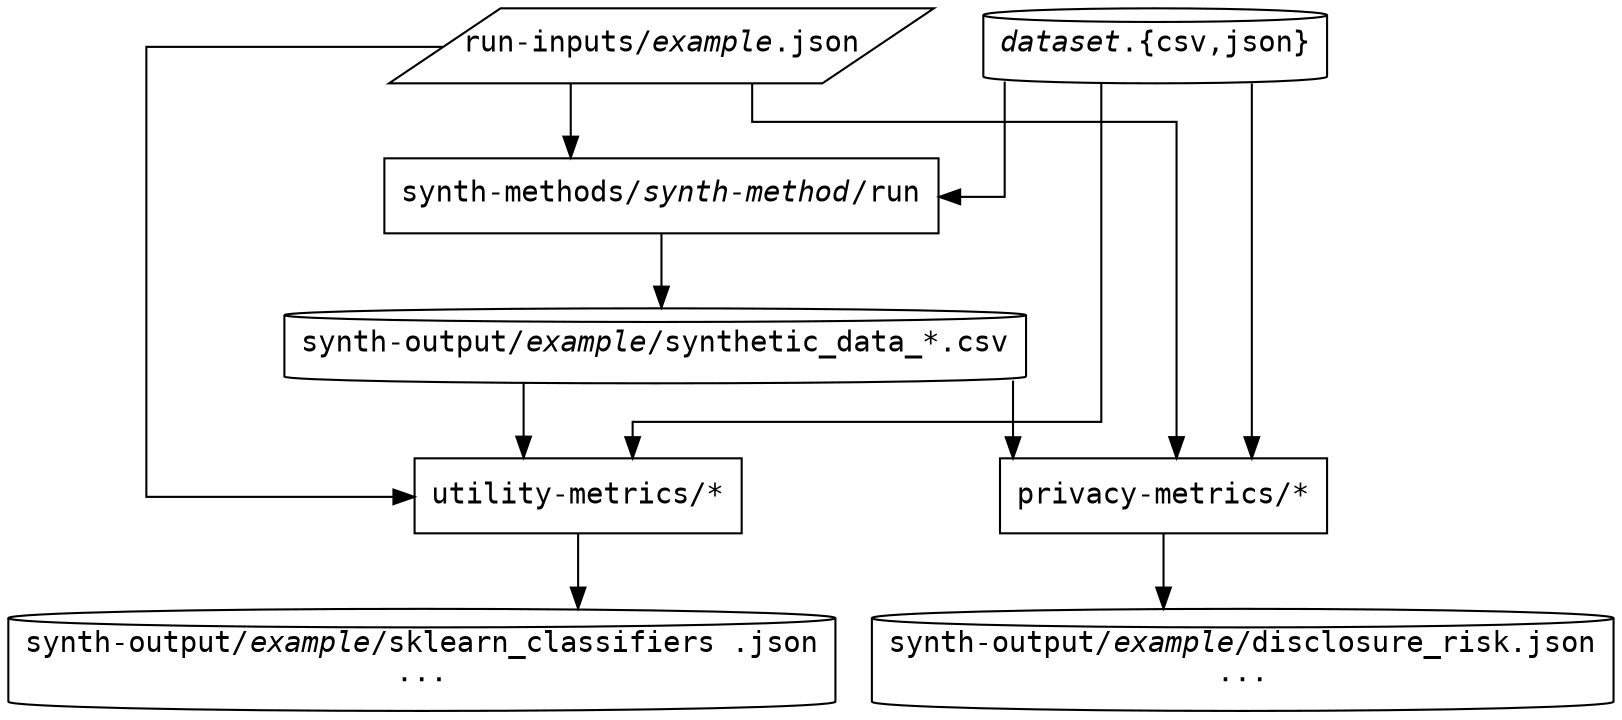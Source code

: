 digraph pipeline {

    node [fontname="courier"]
    graph [splines=ortho, concentrate=true]
    
    dataset [shape=cylinder, label=<<i>dataset</i>.{csv,json}>]
    synth_method [shape=box, label=<synth-methods/<i>synth-method</i>/run>]
    run_inputs [shape=parallelogram, label=<run-inputs/<i>example</i>.json>, width=3.5, fixedsize=TRUE]
    synth_data [shape=cylinder, label=<synth-output/<i>example</i>/synthetic_data_*.csv>]
    privacy_metrics [shape=box, label="privacy-metrics/*"]
    utility_metrics [shape=box, label="utility-metrics/*"]
    privacy_score [shape=cylinder, label=<synth-output/<i>example</i>/disclosure_risk.json<br/>...>]
    utility_score [shape=cylinder, label=<synth-output/<i>example</i>/sklearn_classifiers .json<br/>...>]

    {rank="source"; run_inputs}
    {rank="same"; run_inputs, dataset}

    run_inputs -> synth_method -> synth_data
    dataset -> synth_method

    synth_data -> utility_metrics -> utility_score
    run_inputs -> utility_metrics
    dataset -> utility_metrics

    synth_data -> privacy_metrics -> privacy_score
    run_inputs -> privacy_metrics
    dataset -> privacy_metrics
}
